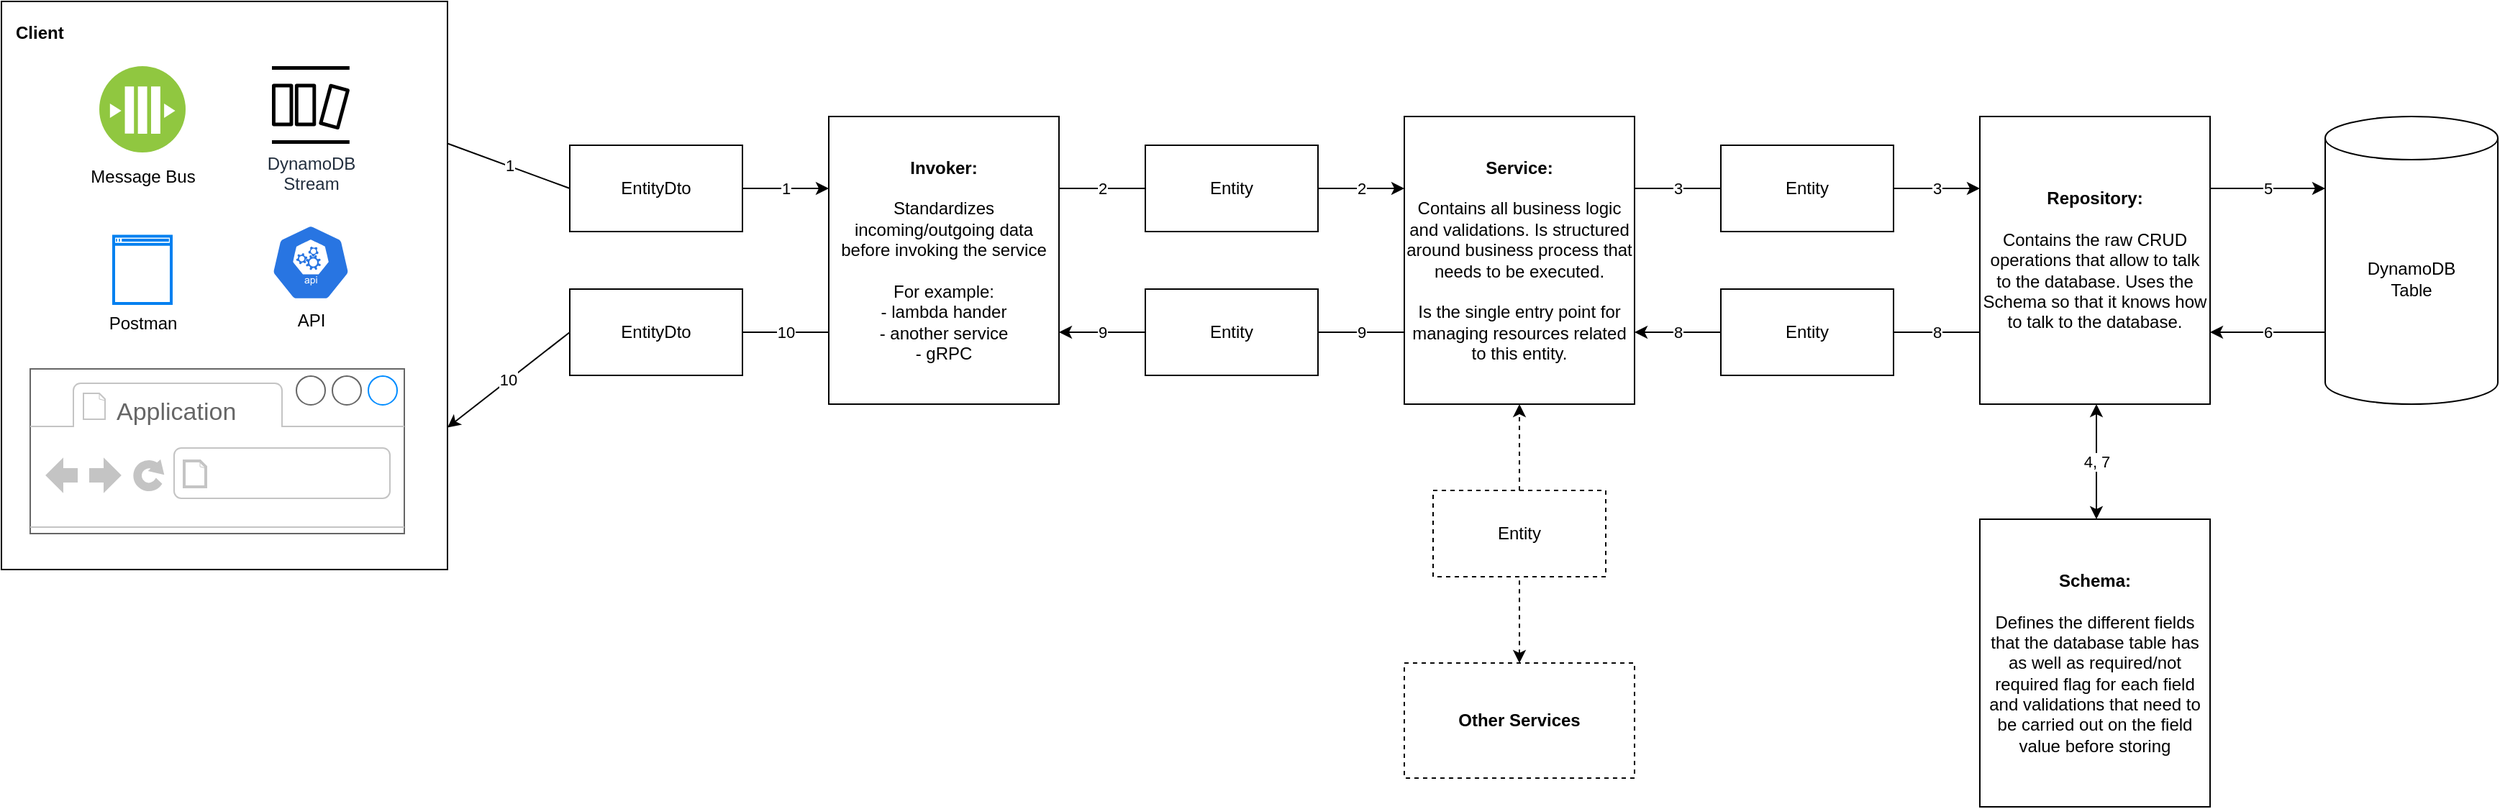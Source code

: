 <mxfile version="20.3.0" type="device"><diagram id="W8NYIo6l5sir5ZGjcseQ" name="Page-1"><mxGraphModel dx="2272" dy="857" grid="1" gridSize="10" guides="1" tooltips="1" connect="1" arrows="1" fold="1" page="1" pageScale="1" pageWidth="850" pageHeight="1100" math="0" shadow="0"><root><mxCell id="0"/><mxCell id="1" parent="0"/><mxCell id="yaPlPpyqhlCGEBLU3QE9-1" value="&lt;b&gt;Invoker:&lt;/b&gt;&lt;br&gt;&lt;br&gt;Standardizes incoming/outgoing data before invoking the service&lt;br&gt;&lt;br&gt;For example:&lt;br&gt;- lambda hander&lt;br&gt;- another service&lt;br&gt;- gRPC" style="rounded=0;whiteSpace=wrap;html=1;" parent="1" vertex="1"><mxGeometry x="-160" y="200" width="160" height="200" as="geometry"/></mxCell><mxCell id="yaPlPpyqhlCGEBLU3QE9-2" value="&lt;b&gt;Service:&lt;/b&gt;&lt;br&gt;&lt;br&gt;Contains all business logic and validations. Is structured around business process that needs to be executed.&lt;br&gt;&lt;br&gt;Is the single entry point for managing resources related to this entity." style="rounded=0;whiteSpace=wrap;html=1;" parent="1" vertex="1"><mxGeometry x="240" y="200" width="160" height="200" as="geometry"/></mxCell><mxCell id="yaPlPpyqhlCGEBLU3QE9-4" value="DynamoDB&lt;br&gt;Table" style="shape=cylinder3;whiteSpace=wrap;html=1;boundedLbl=1;backgroundOutline=1;size=15;" parent="1" vertex="1"><mxGeometry x="880" y="200" width="120" height="200" as="geometry"/></mxCell><mxCell id="yaPlPpyqhlCGEBLU3QE9-8" value="2" style="endArrow=classic;html=1;rounded=0;exitX=1;exitY=0.5;exitDx=0;exitDy=0;entryX=0;entryY=0.25;entryDx=0;entryDy=0;startArrow=none;" parent="1" source="yaPlPpyqhlCGEBLU3QE9-6" target="yaPlPpyqhlCGEBLU3QE9-2" edge="1"><mxGeometry width="50" height="50" relative="1" as="geometry"><mxPoint x="400" y="360" as="sourcePoint"/><mxPoint x="450" y="310" as="targetPoint"/></mxGeometry></mxCell><mxCell id="yaPlPpyqhlCGEBLU3QE9-10" value="&lt;b&gt;Schema:&lt;/b&gt;&lt;br&gt;&lt;br&gt;Defines the different fields that the database table has as well as required/not required flag for each field and validations that need to be carried out on the field value before storing" style="rounded=0;whiteSpace=wrap;html=1;" parent="1" vertex="1"><mxGeometry x="640" y="480" width="160" height="200" as="geometry"/></mxCell><mxCell id="yaPlPpyqhlCGEBLU3QE9-11" value="&lt;b&gt;Repository:&lt;/b&gt;&lt;br&gt;&lt;br&gt;Contains the raw CRUD operations that allow to talk to the database. Uses the Schema so that it knows how to talk to the database." style="rounded=0;whiteSpace=wrap;html=1;" parent="1" vertex="1"><mxGeometry x="640" y="200" width="160" height="200" as="geometry"/></mxCell><mxCell id="yaPlPpyqhlCGEBLU3QE9-14" value="4, 7" style="endArrow=classic;html=1;rounded=0;exitX=0.5;exitY=1;exitDx=0;exitDy=0;startArrow=classic;startFill=1;" parent="1" edge="1"><mxGeometry width="50" height="50" relative="1" as="geometry"><mxPoint x="721" y="400" as="sourcePoint"/><mxPoint x="721" y="480" as="targetPoint"/><Array as="points"><mxPoint x="721" y="440"/></Array></mxGeometry></mxCell><mxCell id="yaPlPpyqhlCGEBLU3QE9-6" value="Entity" style="rounded=0;whiteSpace=wrap;html=1;" parent="1" vertex="1"><mxGeometry x="60" y="220" width="120" height="60" as="geometry"/></mxCell><mxCell id="yaPlPpyqhlCGEBLU3QE9-16" value="2" style="endArrow=none;html=1;rounded=0;exitX=1;exitY=0.25;exitDx=0;exitDy=0;entryX=0;entryY=0.5;entryDx=0;entryDy=0;" parent="1" source="yaPlPpyqhlCGEBLU3QE9-1" target="yaPlPpyqhlCGEBLU3QE9-6" edge="1"><mxGeometry width="50" height="50" relative="1" as="geometry"><mxPoint y="250" as="sourcePoint"/><mxPoint x="240" y="250" as="targetPoint"/></mxGeometry></mxCell><mxCell id="yaPlPpyqhlCGEBLU3QE9-17" value="Entity" style="rounded=0;whiteSpace=wrap;html=1;" parent="1" vertex="1"><mxGeometry x="60" y="320" width="120" height="60" as="geometry"/></mxCell><mxCell id="yaPlPpyqhlCGEBLU3QE9-18" value="9" style="endArrow=none;html=1;rounded=0;exitX=1;exitY=0.75;exitDx=0;exitDy=0;entryX=0;entryY=0.5;entryDx=0;entryDy=0;startArrow=classic;startFill=1;" parent="1" source="yaPlPpyqhlCGEBLU3QE9-1" target="yaPlPpyqhlCGEBLU3QE9-17" edge="1"><mxGeometry width="50" height="50" relative="1" as="geometry"><mxPoint x="10" y="260" as="sourcePoint"/><mxPoint x="70" y="260" as="targetPoint"/></mxGeometry></mxCell><mxCell id="yaPlPpyqhlCGEBLU3QE9-19" value="9" style="endArrow=none;html=1;rounded=0;exitX=1;exitY=0.5;exitDx=0;exitDy=0;entryX=0;entryY=0.75;entryDx=0;entryDy=0;startArrow=none;endFill=0;" parent="1" source="yaPlPpyqhlCGEBLU3QE9-17" target="yaPlPpyqhlCGEBLU3QE9-2" edge="1"><mxGeometry width="50" height="50" relative="1" as="geometry"><mxPoint x="190" y="260" as="sourcePoint"/><mxPoint x="250" y="260" as="targetPoint"/></mxGeometry></mxCell><mxCell id="yaPlPpyqhlCGEBLU3QE9-20" value="3" style="endArrow=classic;html=1;rounded=0;exitX=1;exitY=0.5;exitDx=0;exitDy=0;startArrow=none;entryX=0;entryY=0.25;entryDx=0;entryDy=0;" parent="1" source="yaPlPpyqhlCGEBLU3QE9-21" target="yaPlPpyqhlCGEBLU3QE9-11" edge="1"><mxGeometry width="50" height="50" relative="1" as="geometry"><mxPoint x="800" y="360" as="sourcePoint"/><mxPoint x="610" y="290" as="targetPoint"/></mxGeometry></mxCell><mxCell id="yaPlPpyqhlCGEBLU3QE9-21" value="Entity" style="rounded=0;whiteSpace=wrap;html=1;" parent="1" vertex="1"><mxGeometry x="460" y="220" width="120" height="60" as="geometry"/></mxCell><mxCell id="yaPlPpyqhlCGEBLU3QE9-22" value="3" style="endArrow=none;html=1;rounded=0;entryX=0;entryY=0.5;entryDx=0;entryDy=0;exitX=1;exitY=0.25;exitDx=0;exitDy=0;" parent="1" source="yaPlPpyqhlCGEBLU3QE9-2" target="yaPlPpyqhlCGEBLU3QE9-21" edge="1"><mxGeometry width="50" height="50" relative="1" as="geometry"><mxPoint x="420" y="280" as="sourcePoint"/><mxPoint x="640" y="250" as="targetPoint"/></mxGeometry></mxCell><mxCell id="yaPlPpyqhlCGEBLU3QE9-23" value="Entity" style="rounded=0;whiteSpace=wrap;html=1;" parent="1" vertex="1"><mxGeometry x="460" y="320" width="120" height="60" as="geometry"/></mxCell><mxCell id="yaPlPpyqhlCGEBLU3QE9-24" value="8" style="endArrow=none;html=1;rounded=0;exitX=1;exitY=0.75;exitDx=0;exitDy=0;entryX=0;entryY=0.5;entryDx=0;entryDy=0;startArrow=classic;startFill=1;" parent="1" source="yaPlPpyqhlCGEBLU3QE9-2" target="yaPlPpyqhlCGEBLU3QE9-23" edge="1"><mxGeometry width="50" height="50" relative="1" as="geometry"><mxPoint x="400" y="340" as="sourcePoint"/><mxPoint x="470" y="250" as="targetPoint"/></mxGeometry></mxCell><mxCell id="yaPlPpyqhlCGEBLU3QE9-25" value="8" style="endArrow=none;html=1;rounded=0;exitX=1;exitY=0.5;exitDx=0;exitDy=0;startArrow=none;endFill=0;entryX=0;entryY=0.75;entryDx=0;entryDy=0;" parent="1" source="yaPlPpyqhlCGEBLU3QE9-23" target="yaPlPpyqhlCGEBLU3QE9-11" edge="1"><mxGeometry width="50" height="50" relative="1" as="geometry"><mxPoint x="590" y="250" as="sourcePoint"/><mxPoint x="600" y="430" as="targetPoint"/></mxGeometry></mxCell><mxCell id="yaPlPpyqhlCGEBLU3QE9-26" value="5" style="endArrow=classic;html=1;rounded=0;exitX=1;exitY=0.25;exitDx=0;exitDy=0;startArrow=none;entryX=0;entryY=0;entryDx=0;entryDy=50;entryPerimeter=0;" parent="1" source="yaPlPpyqhlCGEBLU3QE9-11" target="yaPlPpyqhlCGEBLU3QE9-4" edge="1"><mxGeometry width="50" height="50" relative="1" as="geometry"><mxPoint x="590" y="260" as="sourcePoint"/><mxPoint x="650" y="260" as="targetPoint"/></mxGeometry></mxCell><mxCell id="yaPlPpyqhlCGEBLU3QE9-27" value="6" style="endArrow=none;html=1;rounded=0;exitX=1;exitY=0.75;exitDx=0;exitDy=0;entryX=0;entryY=0.75;entryDx=0;entryDy=0;startArrow=classic;startFill=1;entryPerimeter=0;" parent="1" source="yaPlPpyqhlCGEBLU3QE9-11" target="yaPlPpyqhlCGEBLU3QE9-4" edge="1"><mxGeometry width="50" height="50" relative="1" as="geometry"><mxPoint x="410" y="360" as="sourcePoint"/><mxPoint x="470" y="360" as="targetPoint"/></mxGeometry></mxCell><mxCell id="aeJlaxevU_NE01_fFVv8-14" value="1" style="endArrow=none;html=1;rounded=0;entryX=0;entryY=0.5;entryDx=0;entryDy=0;startArrow=none;endFill=0;exitX=1;exitY=0.25;exitDx=0;exitDy=0;" parent="1" source="aeJlaxevU_NE01_fFVv8-29" target="aeJlaxevU_NE01_fFVv8-18" edge="1"><mxGeometry width="50" height="50" relative="1" as="geometry"><mxPoint x="-370" y="180" as="sourcePoint"/><mxPoint x="-550" y="350" as="targetPoint"/></mxGeometry></mxCell><mxCell id="aeJlaxevU_NE01_fFVv8-18" value="EntityDto" style="rounded=0;whiteSpace=wrap;html=1;" parent="1" vertex="1"><mxGeometry x="-340" y="220" width="120" height="60" as="geometry"/></mxCell><mxCell id="aeJlaxevU_NE01_fFVv8-21" value="1" style="endArrow=classic;html=1;rounded=0;exitX=1;exitY=0.5;exitDx=0;exitDy=0;entryX=0;entryY=0.25;entryDx=0;entryDy=0;startArrow=none;" parent="1" source="aeJlaxevU_NE01_fFVv8-18" target="yaPlPpyqhlCGEBLU3QE9-1" edge="1"><mxGeometry width="50" height="50" relative="1" as="geometry"><mxPoint x="-240" y="230" as="sourcePoint"/><mxPoint x="-150" y="260" as="targetPoint"/></mxGeometry></mxCell><mxCell id="aeJlaxevU_NE01_fFVv8-37" value="10" style="endArrow=classic;html=1;rounded=0;exitX=0;exitY=0.5;exitDx=0;exitDy=0;entryX=1;entryY=0.75;entryDx=0;entryDy=0;startArrow=none;" parent="1" source="aeJlaxevU_NE01_fFVv8-38" target="aeJlaxevU_NE01_fFVv8-29" edge="1"><mxGeometry width="50" height="50" relative="1" as="geometry"><mxPoint x="-230" y="260" as="sourcePoint"/><mxPoint x="-150" y="260" as="targetPoint"/></mxGeometry></mxCell><mxCell id="aeJlaxevU_NE01_fFVv8-38" value="EntityDto" style="rounded=0;whiteSpace=wrap;html=1;" parent="1" vertex="1"><mxGeometry x="-340" y="320" width="120" height="60" as="geometry"/></mxCell><mxCell id="aeJlaxevU_NE01_fFVv8-39" value="10" style="endArrow=none;html=1;rounded=0;entryX=0;entryY=0.75;entryDx=0;entryDy=0;startArrow=none;endFill=0;exitX=1;exitY=0.5;exitDx=0;exitDy=0;" parent="1" source="aeJlaxevU_NE01_fFVv8-38" target="yaPlPpyqhlCGEBLU3QE9-1" edge="1"><mxGeometry width="50" height="50" relative="1" as="geometry"><mxPoint x="-430" y="232.5" as="sourcePoint"/><mxPoint x="-350" y="260" as="targetPoint"/></mxGeometry></mxCell><mxCell id="aeJlaxevU_NE01_fFVv8-41" value="&lt;b&gt;Other Services&lt;/b&gt;" style="rounded=0;whiteSpace=wrap;html=1;dashed=1;" parent="1" vertex="1"><mxGeometry x="240" y="580" width="160" height="80" as="geometry"/></mxCell><mxCell id="aeJlaxevU_NE01_fFVv8-42" value="" style="endArrow=classic;html=1;rounded=0;fontColor=#000000;entryX=0.5;entryY=1;entryDx=0;entryDy=0;startArrow=none;startFill=0;exitX=0.5;exitY=0;exitDx=0;exitDy=0;dashed=1;" parent="1" source="aeJlaxevU_NE01_fFVv8-45" target="yaPlPpyqhlCGEBLU3QE9-2" edge="1"><mxGeometry width="50" height="50" relative="1" as="geometry"><mxPoint x="340" y="450" as="sourcePoint"/><mxPoint x="290" y="450" as="targetPoint"/></mxGeometry></mxCell><mxCell id="aeJlaxevU_NE01_fFVv8-45" value="Entity" style="rounded=0;whiteSpace=wrap;html=1;dashed=1;" parent="1" vertex="1"><mxGeometry x="260" y="460" width="120" height="60" as="geometry"/></mxCell><mxCell id="aeJlaxevU_NE01_fFVv8-46" value="" style="endArrow=none;html=1;rounded=0;fontColor=#000000;entryX=0.5;entryY=1;entryDx=0;entryDy=0;startArrow=classic;startFill=1;exitX=0.5;exitY=0;exitDx=0;exitDy=0;endFill=0;dashed=1;" parent="1" source="aeJlaxevU_NE01_fFVv8-41" target="aeJlaxevU_NE01_fFVv8-45" edge="1"><mxGeometry width="50" height="50" relative="1" as="geometry"><mxPoint x="330" y="480" as="sourcePoint"/><mxPoint x="330" y="410" as="targetPoint"/></mxGeometry></mxCell><mxCell id="b4KQVn5AW3npFAxbOLSy-3" value="" style="group" vertex="1" connectable="0" parent="1"><mxGeometry x="-735" y="120" width="310" height="395" as="geometry"/></mxCell><mxCell id="aeJlaxevU_NE01_fFVv8-29" value="&lt;b&gt;Client&lt;/b&gt;" style="rounded=0;whiteSpace=wrap;html=1;fontColor=#000000;fillColor=default;align=left;verticalAlign=top;spacing=10;" parent="b4KQVn5AW3npFAxbOLSy-3" vertex="1"><mxGeometry width="310" height="395" as="geometry"/></mxCell><mxCell id="aeJlaxevU_NE01_fFVv8-30" value="Message Bus" style="aspect=fixed;perimeter=ellipsePerimeter;html=1;align=center;shadow=0;dashed=0;fontColor=#000000;labelBackgroundColor=#ffffff;fontSize=12;spacingTop=3;image;image=img/lib/ibm/blockchain/message_bus.svg;" parent="b4KQVn5AW3npFAxbOLSy-3" vertex="1"><mxGeometry x="68" y="45.002" width="60" height="60" as="geometry"/></mxCell><mxCell id="aeJlaxevU_NE01_fFVv8-32" value="DynamoDB&lt;br&gt;Stream" style="sketch=0;outlineConnect=0;fontColor=#232F3E;gradientColor=none;fillColor=#000000;strokeColor=none;dashed=0;verticalLabelPosition=bottom;verticalAlign=top;align=center;html=1;fontSize=12;fontStyle=0;aspect=fixed;pointerEvents=1;shape=mxgraph.aws4.dynamodb_stream;" parent="b4KQVn5AW3npFAxbOLSy-3" vertex="1"><mxGeometry x="188" y="45.002" width="54" height="54" as="geometry"/></mxCell><mxCell id="aeJlaxevU_NE01_fFVv8-33" value="" style="strokeWidth=1;shadow=0;dashed=0;align=center;html=1;shape=mxgraph.mockup.containers.browserWindow;rSize=0;strokeColor=#666666;strokeColor2=#008cff;strokeColor3=#c4c4c4;mainText=,;recursiveResize=0;verticalAlign=top;" parent="b4KQVn5AW3npFAxbOLSy-3" vertex="1"><mxGeometry x="20" y="255.48" width="260" height="114.52" as="geometry"/></mxCell><mxCell id="aeJlaxevU_NE01_fFVv8-34" value="Application" style="strokeWidth=1;shadow=0;dashed=0;align=center;html=1;shape=mxgraph.mockup.containers.anchor;fontSize=17;fontColor=#666666;align=left;" parent="aeJlaxevU_NE01_fFVv8-33" vertex="1"><mxGeometry x="58" y="9.511" width="110" height="41.516" as="geometry"/></mxCell><mxCell id="b4KQVn5AW3npFAxbOLSy-1" value="API" style="sketch=0;html=1;dashed=0;whitespace=wrap;fillColor=#2875E2;strokeColor=#ffffff;points=[[0.005,0.63,0],[0.1,0.2,0],[0.9,0.2,0],[0.5,0,0],[0.995,0.63,0],[0.72,0.99,0],[0.5,1,0],[0.28,0.99,0]];shape=mxgraph.kubernetes.icon;prIcon=api;verticalAlign=top;labelPosition=center;verticalLabelPosition=bottom;align=center;" vertex="1" parent="b4KQVn5AW3npFAxbOLSy-3"><mxGeometry x="185" y="155" width="60" height="53" as="geometry"/></mxCell><mxCell id="b4KQVn5AW3npFAxbOLSy-2" value="Postman" style="html=1;verticalLabelPosition=bottom;align=center;labelBackgroundColor=#ffffff;verticalAlign=top;strokeWidth=2;strokeColor=#0080F0;shadow=0;dashed=0;shape=mxgraph.ios7.icons.window;" vertex="1" parent="b4KQVn5AW3npFAxbOLSy-3"><mxGeometry x="78" y="163.25" width="40" height="46.75" as="geometry"/></mxCell></root></mxGraphModel></diagram></mxfile>